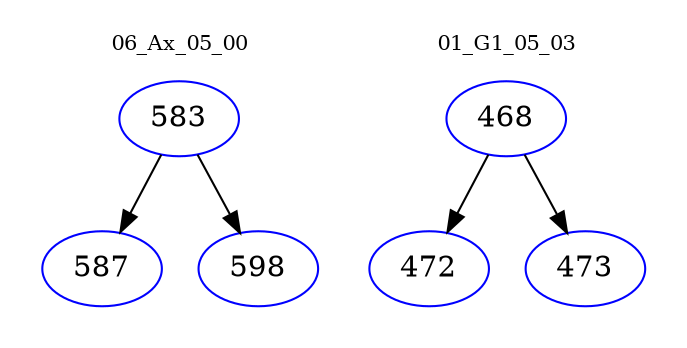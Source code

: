 digraph{
subgraph cluster_0 {
color = white
label = "06_Ax_05_00";
fontsize=10;
T0_583 [label="583", color="blue"]
T0_583 -> T0_587 [color="black"]
T0_587 [label="587", color="blue"]
T0_583 -> T0_598 [color="black"]
T0_598 [label="598", color="blue"]
}
subgraph cluster_1 {
color = white
label = "01_G1_05_03";
fontsize=10;
T1_468 [label="468", color="blue"]
T1_468 -> T1_472 [color="black"]
T1_472 [label="472", color="blue"]
T1_468 -> T1_473 [color="black"]
T1_473 [label="473", color="blue"]
}
}
